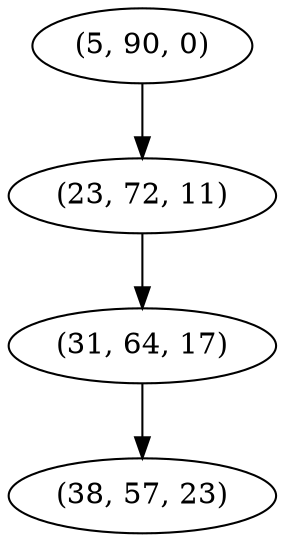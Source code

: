 digraph tree {
    "(5, 90, 0)";
    "(23, 72, 11)";
    "(31, 64, 17)";
    "(38, 57, 23)";
    "(5, 90, 0)" -> "(23, 72, 11)";
    "(23, 72, 11)" -> "(31, 64, 17)";
    "(31, 64, 17)" -> "(38, 57, 23)";
}
